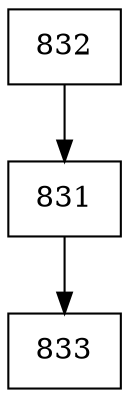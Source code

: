 digraph G {
  node [shape=record];
  node0 [label="{832}"];
  node0 -> node1;
  node1 [label="{831}"];
  node1 -> node2;
  node2 [label="{833}"];
}
